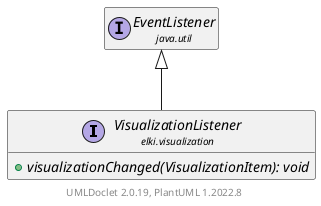 @startuml
    remove .*\.(Instance|Par|Parameterizer|Factory)$
    set namespaceSeparator none
    hide empty fields
    hide empty methods

    interface "<size:14>VisualizationListener\n<size:10>elki.visualization" as elki.visualization.VisualizationListener [[VisualizationListener.html]] {
        {abstract} +visualizationChanged(VisualizationItem): void
    }

    interface "<size:14>EventListener\n<size:10>java.util" as java.util.EventListener

    java.util.EventListener <|-- elki.visualization.VisualizationListener

    center footer UMLDoclet 2.0.19, PlantUML 1.2022.8
@enduml
